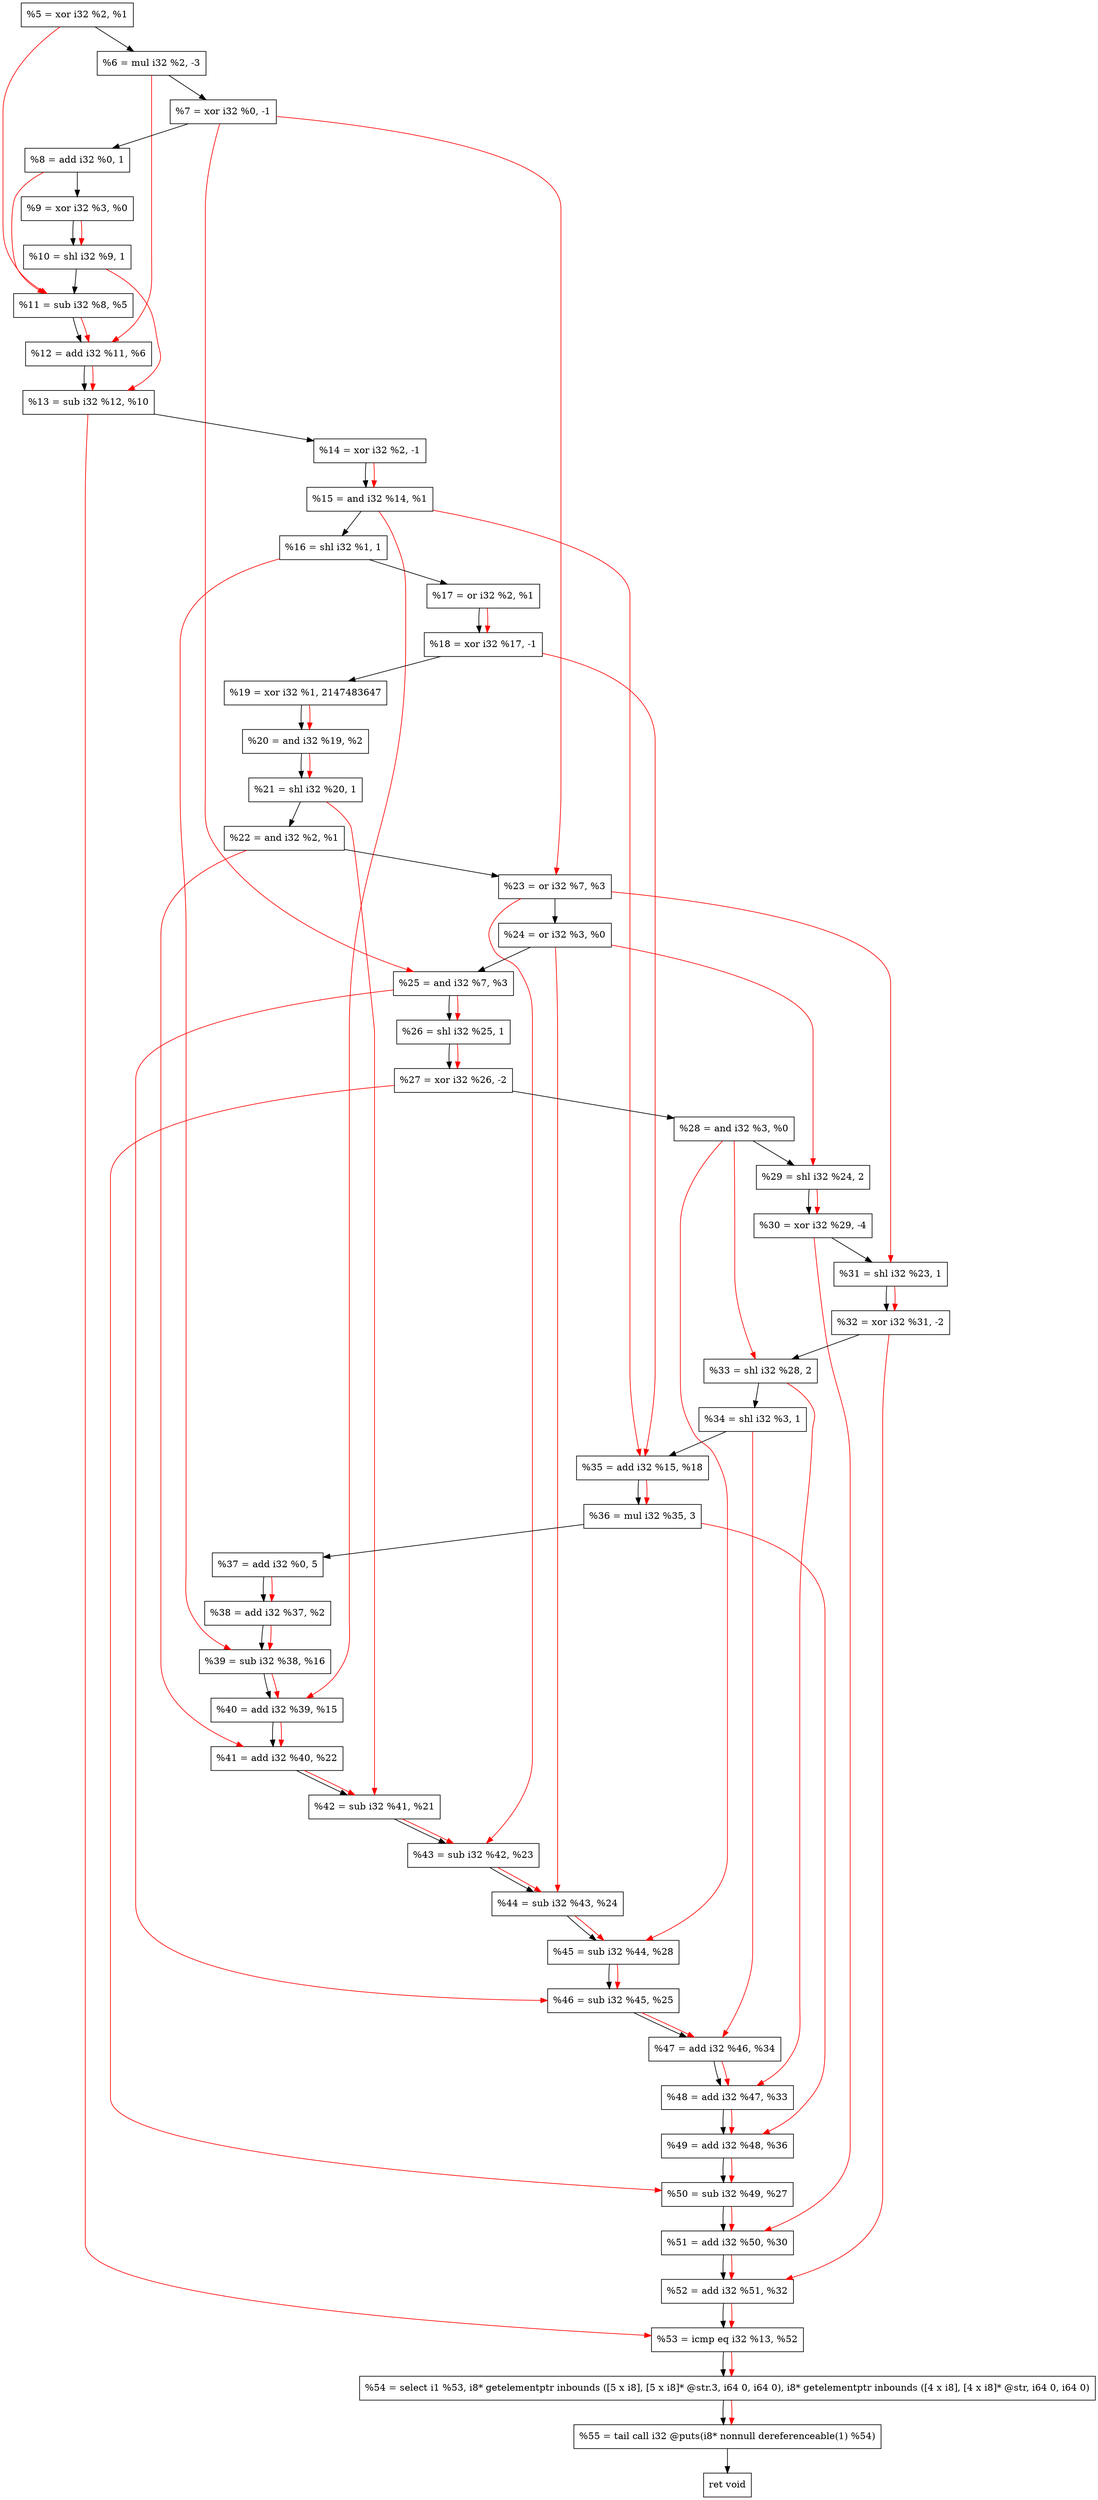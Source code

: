 digraph "DFG for'crackme' function" {
	Node0x1bdf770[shape=record, label="  %5 = xor i32 %2, %1"];
	Node0x1bdfdf0[shape=record, label="  %6 = mul i32 %2, -3"];
	Node0x1bdfe90[shape=record, label="  %7 = xor i32 %0, -1"];
	Node0x1bdff30[shape=record, label="  %8 = add i32 %0, 1"];
	Node0x1bdffa0[shape=record, label="  %9 = xor i32 %3, %0"];
	Node0x1be0010[shape=record, label="  %10 = shl i32 %9, 1"];
	Node0x1be0080[shape=record, label="  %11 = sub i32 %8, %5"];
	Node0x1be00f0[shape=record, label="  %12 = add i32 %11, %6"];
	Node0x1be0160[shape=record, label="  %13 = sub i32 %12, %10"];
	Node0x1be01d0[shape=record, label="  %14 = xor i32 %2, -1"];
	Node0x1be0240[shape=record, label="  %15 = and i32 %14, %1"];
	Node0x1be02b0[shape=record, label="  %16 = shl i32 %1, 1"];
	Node0x1be0320[shape=record, label="  %17 = or i32 %2, %1"];
	Node0x1be0390[shape=record, label="  %18 = xor i32 %17, -1"];
	Node0x1be0430[shape=record, label="  %19 = xor i32 %1, 2147483647"];
	Node0x1be04a0[shape=record, label="  %20 = and i32 %19, %2"];
	Node0x1be0510[shape=record, label="  %21 = shl i32 %20, 1"];
	Node0x1be0580[shape=record, label="  %22 = and i32 %2, %1"];
	Node0x1be05f0[shape=record, label="  %23 = or i32 %7, %3"];
	Node0x1be0660[shape=record, label="  %24 = or i32 %3, %0"];
	Node0x1be06d0[shape=record, label="  %25 = and i32 %7, %3"];
	Node0x1be0740[shape=record, label="  %26 = shl i32 %25, 1"];
	Node0x1be07e0[shape=record, label="  %27 = xor i32 %26, -2"];
	Node0x1be0850[shape=record, label="  %28 = and i32 %3, %0"];
	Node0x1be08f0[shape=record, label="  %29 = shl i32 %24, 2"];
	Node0x1be0990[shape=record, label="  %30 = xor i32 %29, -4"];
	Node0x1be0a00[shape=record, label="  %31 = shl i32 %23, 1"];
	Node0x1be0a70[shape=record, label="  %32 = xor i32 %31, -2"];
	Node0x1be0cf0[shape=record, label="  %33 = shl i32 %28, 2"];
	Node0x1be0d60[shape=record, label="  %34 = shl i32 %3, 1"];
	Node0x1be0dd0[shape=record, label="  %35 = add i32 %15, %18"];
	Node0x1be0e70[shape=record, label="  %36 = mul i32 %35, 3"];
	Node0x1be0f10[shape=record, label="  %37 = add i32 %0, 5"];
	Node0x1be0f80[shape=record, label="  %38 = add i32 %37, %2"];
	Node0x1be0ff0[shape=record, label="  %39 = sub i32 %38, %16"];
	Node0x1be1060[shape=record, label="  %40 = add i32 %39, %15"];
	Node0x1be10d0[shape=record, label="  %41 = add i32 %40, %22"];
	Node0x1be1140[shape=record, label="  %42 = sub i32 %41, %21"];
	Node0x1be11b0[shape=record, label="  %43 = sub i32 %42, %23"];
	Node0x1be1220[shape=record, label="  %44 = sub i32 %43, %24"];
	Node0x1be1290[shape=record, label="  %45 = sub i32 %44, %28"];
	Node0x1be1300[shape=record, label="  %46 = sub i32 %45, %25"];
	Node0x1be1370[shape=record, label="  %47 = add i32 %46, %34"];
	Node0x1be13e0[shape=record, label="  %48 = add i32 %47, %33"];
	Node0x1be1450[shape=record, label="  %49 = add i32 %48, %36"];
	Node0x1be14c0[shape=record, label="  %50 = sub i32 %49, %27"];
	Node0x1be1530[shape=record, label="  %51 = add i32 %50, %30"];
	Node0x1be15a0[shape=record, label="  %52 = add i32 %51, %32"];
	Node0x1be1610[shape=record, label="  %53 = icmp eq i32 %13, %52"];
	Node0x1b80268[shape=record, label="  %54 = select i1 %53, i8* getelementptr inbounds ([5 x i8], [5 x i8]* @str.3, i64 0, i64 0), i8* getelementptr inbounds ([4 x i8], [4 x i8]* @str, i64 0, i64 0)"];
	Node0x1be1ab0[shape=record, label="  %55 = tail call i32 @puts(i8* nonnull dereferenceable(1) %54)"];
	Node0x1be1b00[shape=record, label="  ret void"];
	Node0x1bdf770 -> Node0x1bdfdf0;
	Node0x1bdfdf0 -> Node0x1bdfe90;
	Node0x1bdfe90 -> Node0x1bdff30;
	Node0x1bdff30 -> Node0x1bdffa0;
	Node0x1bdffa0 -> Node0x1be0010;
	Node0x1be0010 -> Node0x1be0080;
	Node0x1be0080 -> Node0x1be00f0;
	Node0x1be00f0 -> Node0x1be0160;
	Node0x1be0160 -> Node0x1be01d0;
	Node0x1be01d0 -> Node0x1be0240;
	Node0x1be0240 -> Node0x1be02b0;
	Node0x1be02b0 -> Node0x1be0320;
	Node0x1be0320 -> Node0x1be0390;
	Node0x1be0390 -> Node0x1be0430;
	Node0x1be0430 -> Node0x1be04a0;
	Node0x1be04a0 -> Node0x1be0510;
	Node0x1be0510 -> Node0x1be0580;
	Node0x1be0580 -> Node0x1be05f0;
	Node0x1be05f0 -> Node0x1be0660;
	Node0x1be0660 -> Node0x1be06d0;
	Node0x1be06d0 -> Node0x1be0740;
	Node0x1be0740 -> Node0x1be07e0;
	Node0x1be07e0 -> Node0x1be0850;
	Node0x1be0850 -> Node0x1be08f0;
	Node0x1be08f0 -> Node0x1be0990;
	Node0x1be0990 -> Node0x1be0a00;
	Node0x1be0a00 -> Node0x1be0a70;
	Node0x1be0a70 -> Node0x1be0cf0;
	Node0x1be0cf0 -> Node0x1be0d60;
	Node0x1be0d60 -> Node0x1be0dd0;
	Node0x1be0dd0 -> Node0x1be0e70;
	Node0x1be0e70 -> Node0x1be0f10;
	Node0x1be0f10 -> Node0x1be0f80;
	Node0x1be0f80 -> Node0x1be0ff0;
	Node0x1be0ff0 -> Node0x1be1060;
	Node0x1be1060 -> Node0x1be10d0;
	Node0x1be10d0 -> Node0x1be1140;
	Node0x1be1140 -> Node0x1be11b0;
	Node0x1be11b0 -> Node0x1be1220;
	Node0x1be1220 -> Node0x1be1290;
	Node0x1be1290 -> Node0x1be1300;
	Node0x1be1300 -> Node0x1be1370;
	Node0x1be1370 -> Node0x1be13e0;
	Node0x1be13e0 -> Node0x1be1450;
	Node0x1be1450 -> Node0x1be14c0;
	Node0x1be14c0 -> Node0x1be1530;
	Node0x1be1530 -> Node0x1be15a0;
	Node0x1be15a0 -> Node0x1be1610;
	Node0x1be1610 -> Node0x1b80268;
	Node0x1b80268 -> Node0x1be1ab0;
	Node0x1be1ab0 -> Node0x1be1b00;
edge [color=red]
	Node0x1bdffa0 -> Node0x1be0010;
	Node0x1bdff30 -> Node0x1be0080;
	Node0x1bdf770 -> Node0x1be0080;
	Node0x1be0080 -> Node0x1be00f0;
	Node0x1bdfdf0 -> Node0x1be00f0;
	Node0x1be00f0 -> Node0x1be0160;
	Node0x1be0010 -> Node0x1be0160;
	Node0x1be01d0 -> Node0x1be0240;
	Node0x1be0320 -> Node0x1be0390;
	Node0x1be0430 -> Node0x1be04a0;
	Node0x1be04a0 -> Node0x1be0510;
	Node0x1bdfe90 -> Node0x1be05f0;
	Node0x1bdfe90 -> Node0x1be06d0;
	Node0x1be06d0 -> Node0x1be0740;
	Node0x1be0740 -> Node0x1be07e0;
	Node0x1be0660 -> Node0x1be08f0;
	Node0x1be08f0 -> Node0x1be0990;
	Node0x1be05f0 -> Node0x1be0a00;
	Node0x1be0a00 -> Node0x1be0a70;
	Node0x1be0850 -> Node0x1be0cf0;
	Node0x1be0240 -> Node0x1be0dd0;
	Node0x1be0390 -> Node0x1be0dd0;
	Node0x1be0dd0 -> Node0x1be0e70;
	Node0x1be0f10 -> Node0x1be0f80;
	Node0x1be0f80 -> Node0x1be0ff0;
	Node0x1be02b0 -> Node0x1be0ff0;
	Node0x1be0ff0 -> Node0x1be1060;
	Node0x1be0240 -> Node0x1be1060;
	Node0x1be1060 -> Node0x1be10d0;
	Node0x1be0580 -> Node0x1be10d0;
	Node0x1be10d0 -> Node0x1be1140;
	Node0x1be0510 -> Node0x1be1140;
	Node0x1be1140 -> Node0x1be11b0;
	Node0x1be05f0 -> Node0x1be11b0;
	Node0x1be11b0 -> Node0x1be1220;
	Node0x1be0660 -> Node0x1be1220;
	Node0x1be1220 -> Node0x1be1290;
	Node0x1be0850 -> Node0x1be1290;
	Node0x1be1290 -> Node0x1be1300;
	Node0x1be06d0 -> Node0x1be1300;
	Node0x1be1300 -> Node0x1be1370;
	Node0x1be0d60 -> Node0x1be1370;
	Node0x1be1370 -> Node0x1be13e0;
	Node0x1be0cf0 -> Node0x1be13e0;
	Node0x1be13e0 -> Node0x1be1450;
	Node0x1be0e70 -> Node0x1be1450;
	Node0x1be1450 -> Node0x1be14c0;
	Node0x1be07e0 -> Node0x1be14c0;
	Node0x1be14c0 -> Node0x1be1530;
	Node0x1be0990 -> Node0x1be1530;
	Node0x1be1530 -> Node0x1be15a0;
	Node0x1be0a70 -> Node0x1be15a0;
	Node0x1be0160 -> Node0x1be1610;
	Node0x1be15a0 -> Node0x1be1610;
	Node0x1be1610 -> Node0x1b80268;
	Node0x1b80268 -> Node0x1be1ab0;
}
